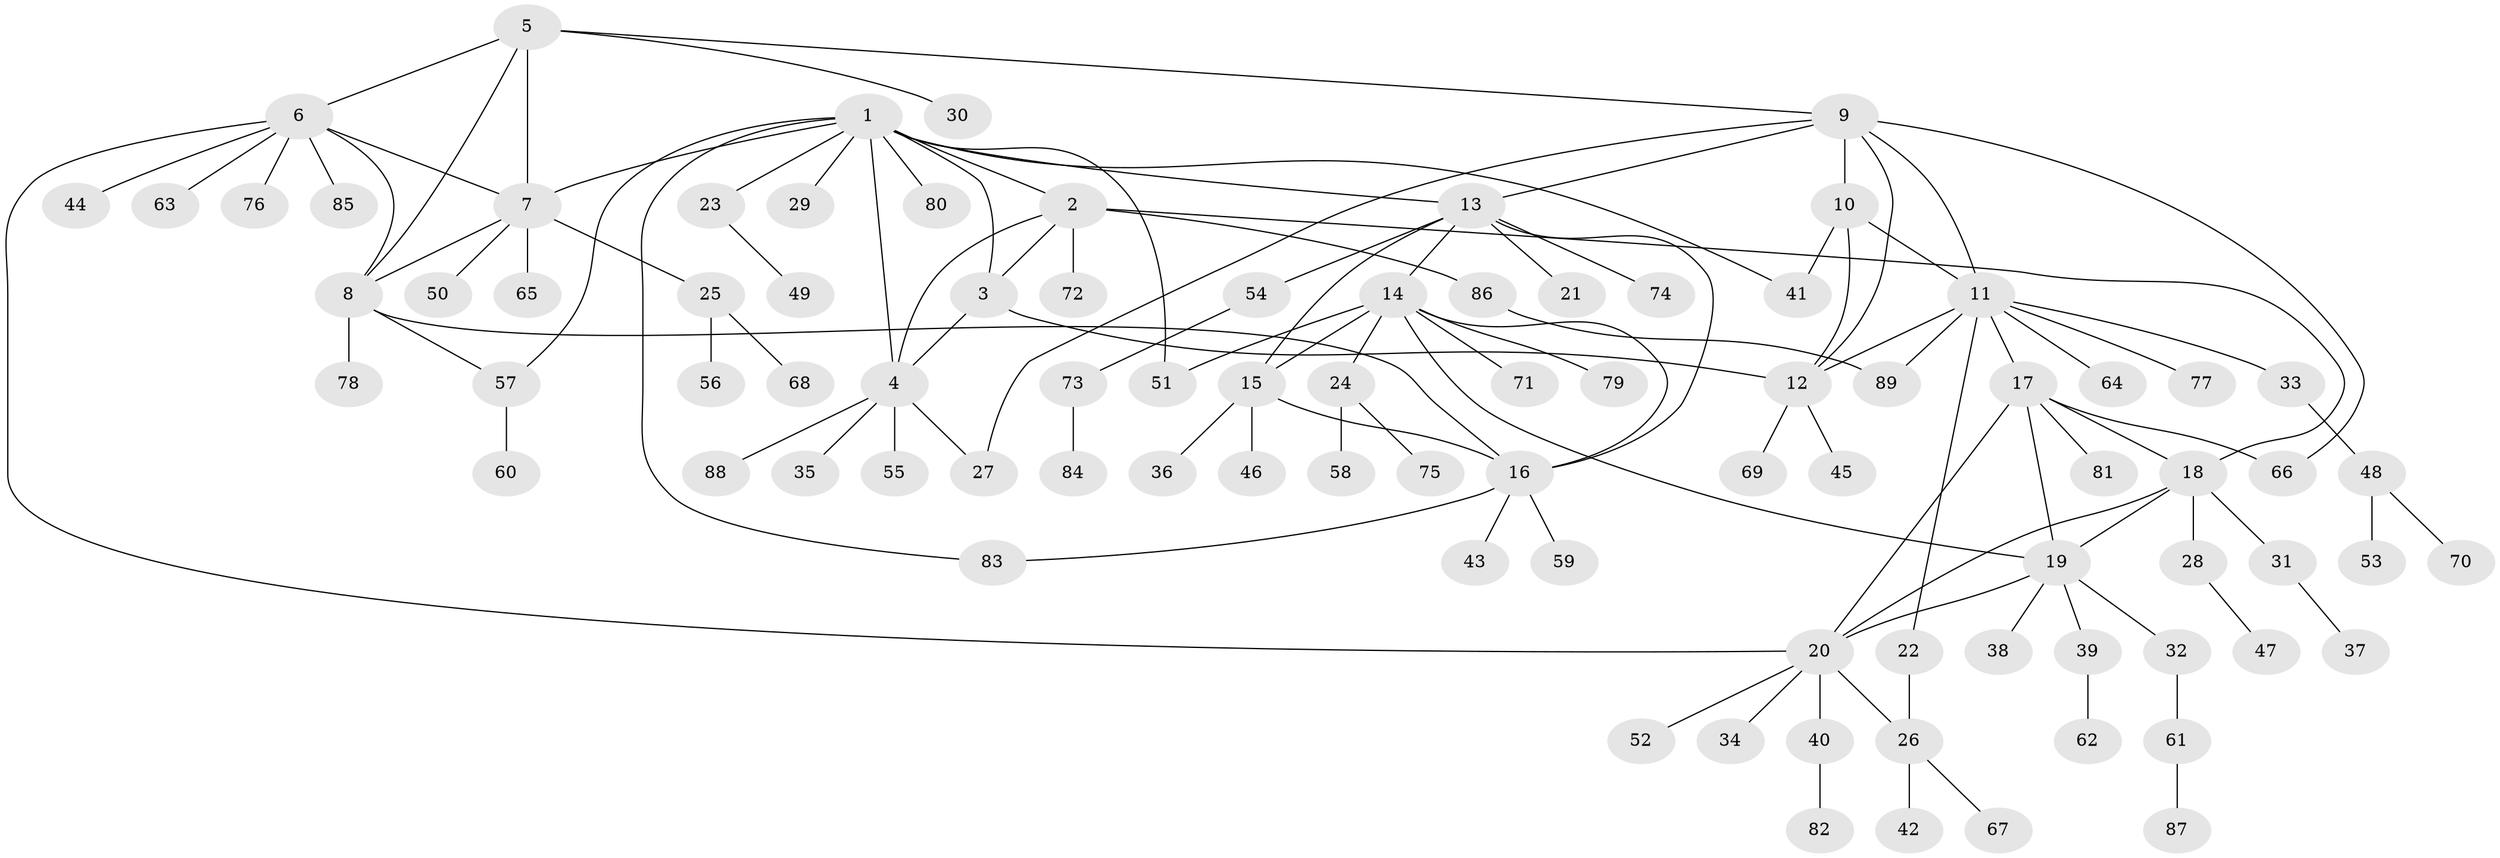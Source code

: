 // coarse degree distribution, {5: 0.03225806451612903, 14: 0.016129032258064516, 10: 0.03225806451612903, 6: 0.016129032258064516, 11: 0.03225806451612903, 7: 0.03225806451612903, 1: 0.6451612903225806, 2: 0.1935483870967742}
// Generated by graph-tools (version 1.1) at 2025/57/03/04/25 21:57:54]
// undirected, 89 vertices, 117 edges
graph export_dot {
graph [start="1"]
  node [color=gray90,style=filled];
  1;
  2;
  3;
  4;
  5;
  6;
  7;
  8;
  9;
  10;
  11;
  12;
  13;
  14;
  15;
  16;
  17;
  18;
  19;
  20;
  21;
  22;
  23;
  24;
  25;
  26;
  27;
  28;
  29;
  30;
  31;
  32;
  33;
  34;
  35;
  36;
  37;
  38;
  39;
  40;
  41;
  42;
  43;
  44;
  45;
  46;
  47;
  48;
  49;
  50;
  51;
  52;
  53;
  54;
  55;
  56;
  57;
  58;
  59;
  60;
  61;
  62;
  63;
  64;
  65;
  66;
  67;
  68;
  69;
  70;
  71;
  72;
  73;
  74;
  75;
  76;
  77;
  78;
  79;
  80;
  81;
  82;
  83;
  84;
  85;
  86;
  87;
  88;
  89;
  1 -- 2;
  1 -- 3;
  1 -- 4;
  1 -- 7;
  1 -- 13;
  1 -- 23;
  1 -- 29;
  1 -- 41;
  1 -- 51;
  1 -- 57;
  1 -- 80;
  1 -- 83;
  2 -- 3;
  2 -- 4;
  2 -- 18;
  2 -- 72;
  2 -- 86;
  3 -- 4;
  3 -- 12;
  4 -- 27;
  4 -- 35;
  4 -- 55;
  4 -- 88;
  5 -- 6;
  5 -- 7;
  5 -- 8;
  5 -- 9;
  5 -- 30;
  6 -- 7;
  6 -- 8;
  6 -- 20;
  6 -- 44;
  6 -- 63;
  6 -- 76;
  6 -- 85;
  7 -- 8;
  7 -- 25;
  7 -- 50;
  7 -- 65;
  8 -- 16;
  8 -- 57;
  8 -- 78;
  9 -- 10;
  9 -- 11;
  9 -- 12;
  9 -- 13;
  9 -- 27;
  9 -- 66;
  10 -- 11;
  10 -- 12;
  10 -- 41;
  11 -- 12;
  11 -- 17;
  11 -- 22;
  11 -- 33;
  11 -- 64;
  11 -- 77;
  11 -- 89;
  12 -- 45;
  12 -- 69;
  13 -- 14;
  13 -- 15;
  13 -- 16;
  13 -- 21;
  13 -- 54;
  13 -- 74;
  14 -- 15;
  14 -- 16;
  14 -- 19;
  14 -- 24;
  14 -- 51;
  14 -- 71;
  14 -- 79;
  15 -- 16;
  15 -- 36;
  15 -- 46;
  16 -- 43;
  16 -- 59;
  16 -- 83;
  17 -- 18;
  17 -- 19;
  17 -- 20;
  17 -- 66;
  17 -- 81;
  18 -- 19;
  18 -- 20;
  18 -- 28;
  18 -- 31;
  19 -- 20;
  19 -- 32;
  19 -- 38;
  19 -- 39;
  20 -- 26;
  20 -- 34;
  20 -- 40;
  20 -- 52;
  22 -- 26;
  23 -- 49;
  24 -- 58;
  24 -- 75;
  25 -- 56;
  25 -- 68;
  26 -- 42;
  26 -- 67;
  28 -- 47;
  31 -- 37;
  32 -- 61;
  33 -- 48;
  39 -- 62;
  40 -- 82;
  48 -- 53;
  48 -- 70;
  54 -- 73;
  57 -- 60;
  61 -- 87;
  73 -- 84;
  86 -- 89;
}
